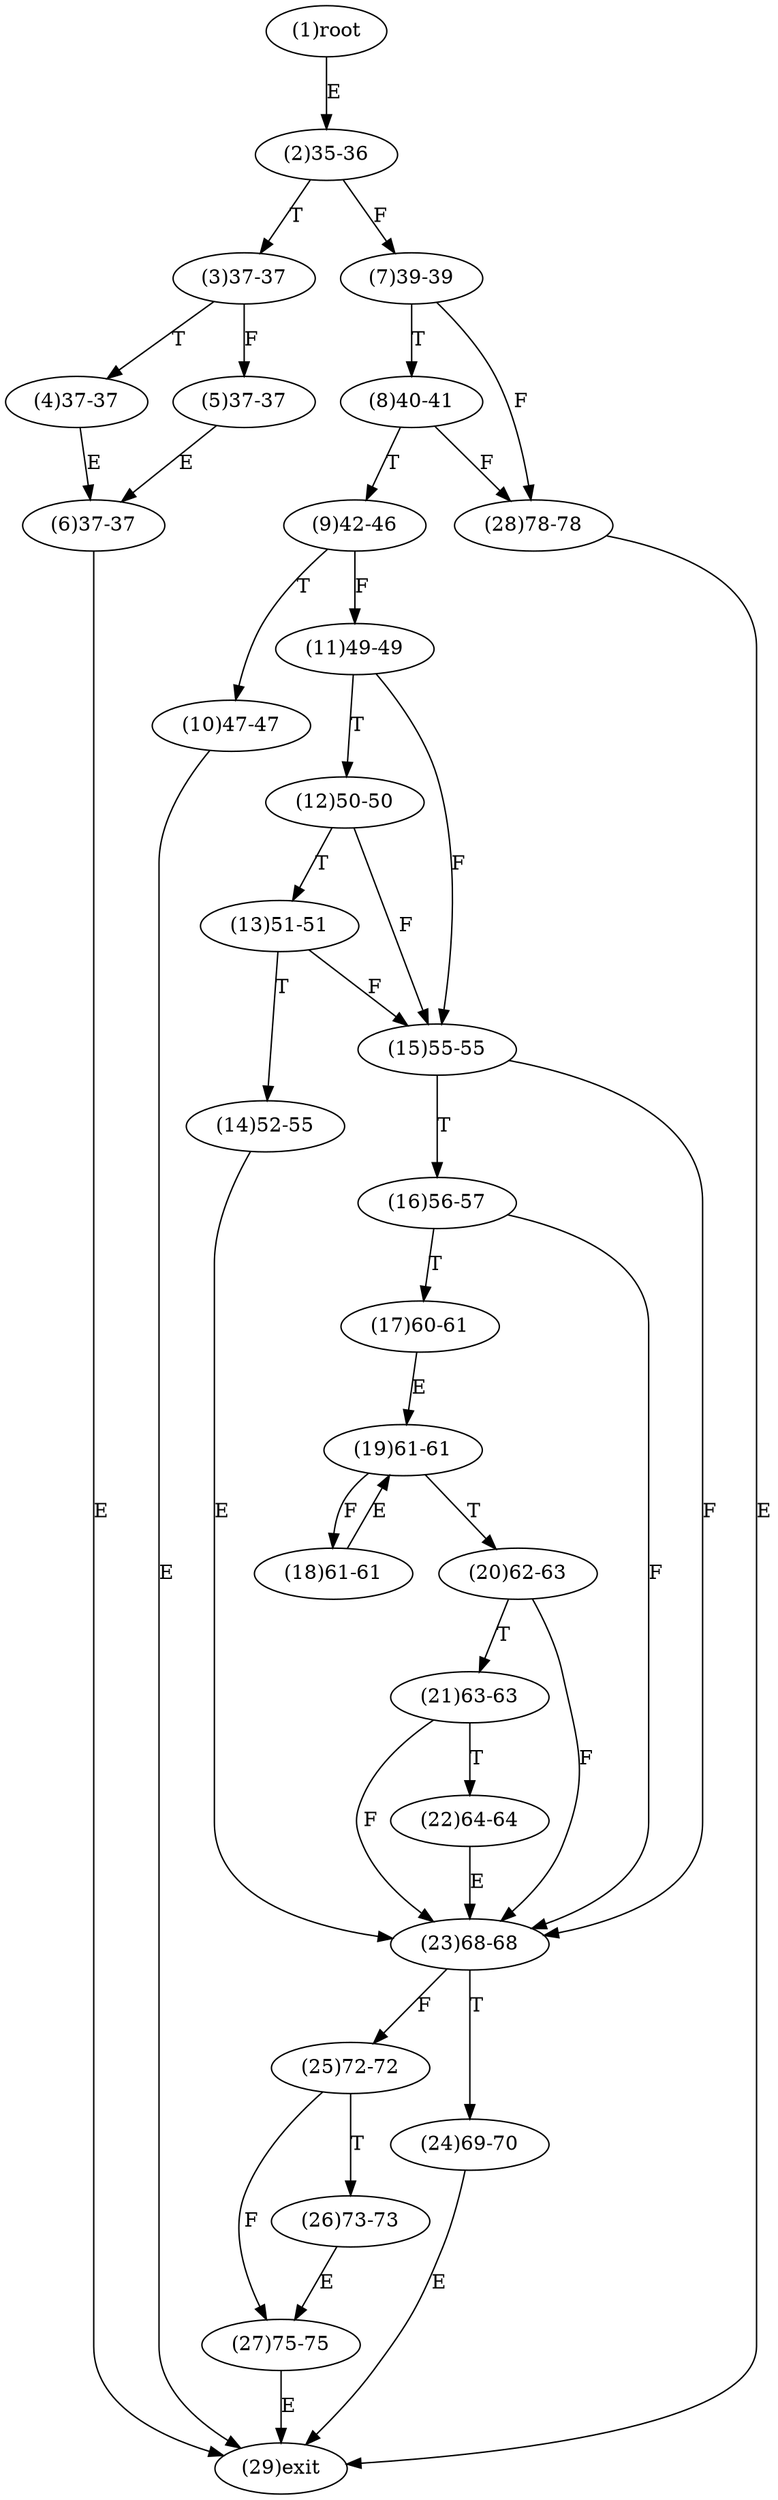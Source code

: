 digraph "" { 
1[ label="(1)root"];
2[ label="(2)35-36"];
3[ label="(3)37-37"];
4[ label="(4)37-37"];
5[ label="(5)37-37"];
6[ label="(6)37-37"];
7[ label="(7)39-39"];
8[ label="(8)40-41"];
9[ label="(9)42-46"];
10[ label="(10)47-47"];
11[ label="(11)49-49"];
12[ label="(12)50-50"];
13[ label="(13)51-51"];
14[ label="(14)52-55"];
15[ label="(15)55-55"];
17[ label="(17)60-61"];
16[ label="(16)56-57"];
19[ label="(19)61-61"];
18[ label="(18)61-61"];
21[ label="(21)63-63"];
20[ label="(20)62-63"];
23[ label="(23)68-68"];
22[ label="(22)64-64"];
25[ label="(25)72-72"];
24[ label="(24)69-70"];
27[ label="(27)75-75"];
26[ label="(26)73-73"];
29[ label="(29)exit"];
28[ label="(28)78-78"];
1->2[ label="E"];
2->7[ label="F"];
2->3[ label="T"];
3->5[ label="F"];
3->4[ label="T"];
4->6[ label="E"];
5->6[ label="E"];
6->29[ label="E"];
7->28[ label="F"];
7->8[ label="T"];
8->28[ label="F"];
8->9[ label="T"];
9->11[ label="F"];
9->10[ label="T"];
10->29[ label="E"];
11->15[ label="F"];
11->12[ label="T"];
12->15[ label="F"];
12->13[ label="T"];
13->15[ label="F"];
13->14[ label="T"];
14->23[ label="E"];
15->23[ label="F"];
15->16[ label="T"];
16->23[ label="F"];
16->17[ label="T"];
17->19[ label="E"];
18->19[ label="E"];
19->18[ label="F"];
19->20[ label="T"];
20->23[ label="F"];
20->21[ label="T"];
21->23[ label="F"];
21->22[ label="T"];
22->23[ label="E"];
23->25[ label="F"];
23->24[ label="T"];
24->29[ label="E"];
25->27[ label="F"];
25->26[ label="T"];
26->27[ label="E"];
27->29[ label="E"];
28->29[ label="E"];
}
